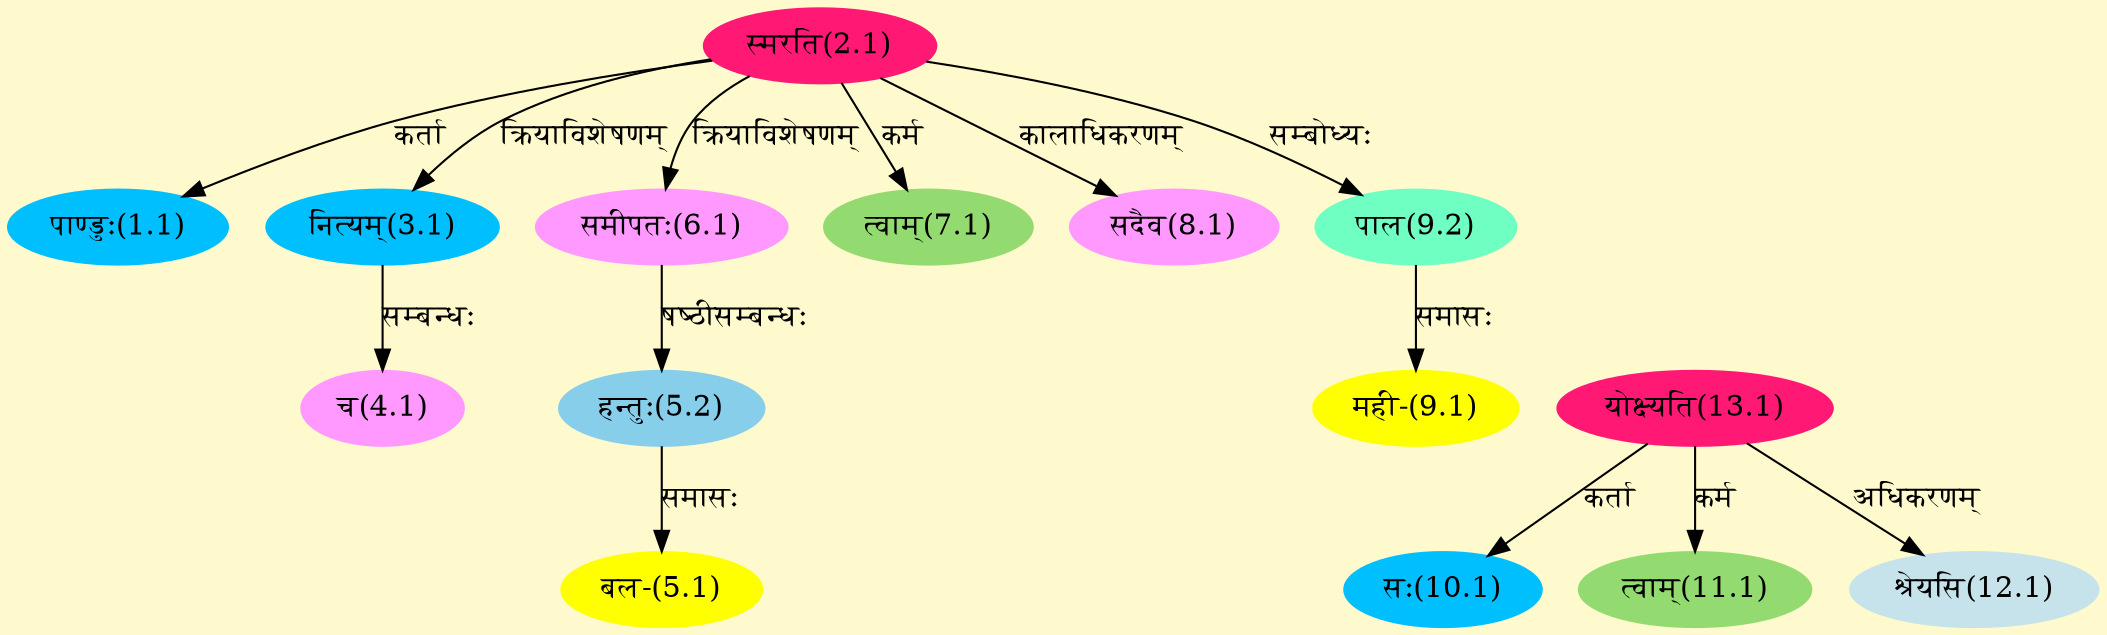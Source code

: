 digraph G{
rankdir=BT;
 compound=true;
 bgcolor="lemonchiffon1";
Node1_1 [style=filled, color="#00BFFF" label = "पाण्डुः(1.1)"]
Node2_1 [style=filled, color="#FF1975" label = "स्मरति(2.1)"]
Node [style=filled, color="" label = "()"]
Node3_1 [style=filled, color="#00BFFF" label = "नित्यम्(3.1)"]
Node4_1 [style=filled, color="#FF99FF" label = "च(4.1)"]
Node5_1 [style=filled, color="#FFFF00" label = "बल-(5.1)"]
Node5_2 [style=filled, color="#87CEEB" label = "हन्तुः(5.2)"]
Node6_1 [style=filled, color="#FF99FF" label = "समीपतः(6.1)"]
Node7_1 [style=filled, color="#93DB70" label = "त्वाम्(7.1)"]
Node8_1 [style=filled, color="#FF99FF" label = "सदैव(8.1)"]
Node9_1 [style=filled, color="#FFFF00" label = "मही-(9.1)"]
Node9_2 [style=filled, color="#6FFFC3" label = "पाल(9.2)"]
Node10_1 [style=filled, color="#00BFFF" label = "सः(10.1)"]
Node13_1 [style=filled, color="#FF1975" label = "योक्ष्यति(13.1)"]
Node11_1 [style=filled, color="#93DB70" label = "त्वाम्(11.1)"]
Node12_1 [style=filled, color="#C6E2EB" label = "श्रेयसि(12.1)"]
/* Start of Relations section */

Node1_1 -> Node2_1 [  label="कर्ता"  dir="back" ]
Node3_1 -> Node2_1 [  label="क्रियाविशेषणम्"  dir="back" ]
Node4_1 -> Node3_1 [  label="सम्बन्धः"  dir="back" ]
Node5_1 -> Node5_2 [  label="समासः"  dir="back" ]
Node5_2 -> Node6_1 [  label="षष्ठीसम्बन्धः"  dir="back" ]
Node6_1 -> Node2_1 [  label="क्रियाविशेषणम्"  dir="back" ]
Node7_1 -> Node2_1 [  label="कर्म"  dir="back" ]
Node8_1 -> Node2_1 [  label="कालाधिकरणम्"  dir="back" ]
Node9_1 -> Node9_2 [  label="समासः"  dir="back" ]
Node9_2 -> Node2_1 [  label="सम्बोध्यः"  dir="back" ]
Node10_1 -> Node13_1 [  label="कर्ता"  dir="back" ]
Node11_1 -> Node13_1 [  label="कर्म"  dir="back" ]
Node12_1 -> Node13_1 [  label="अधिकरणम्"  dir="back" ]
}
